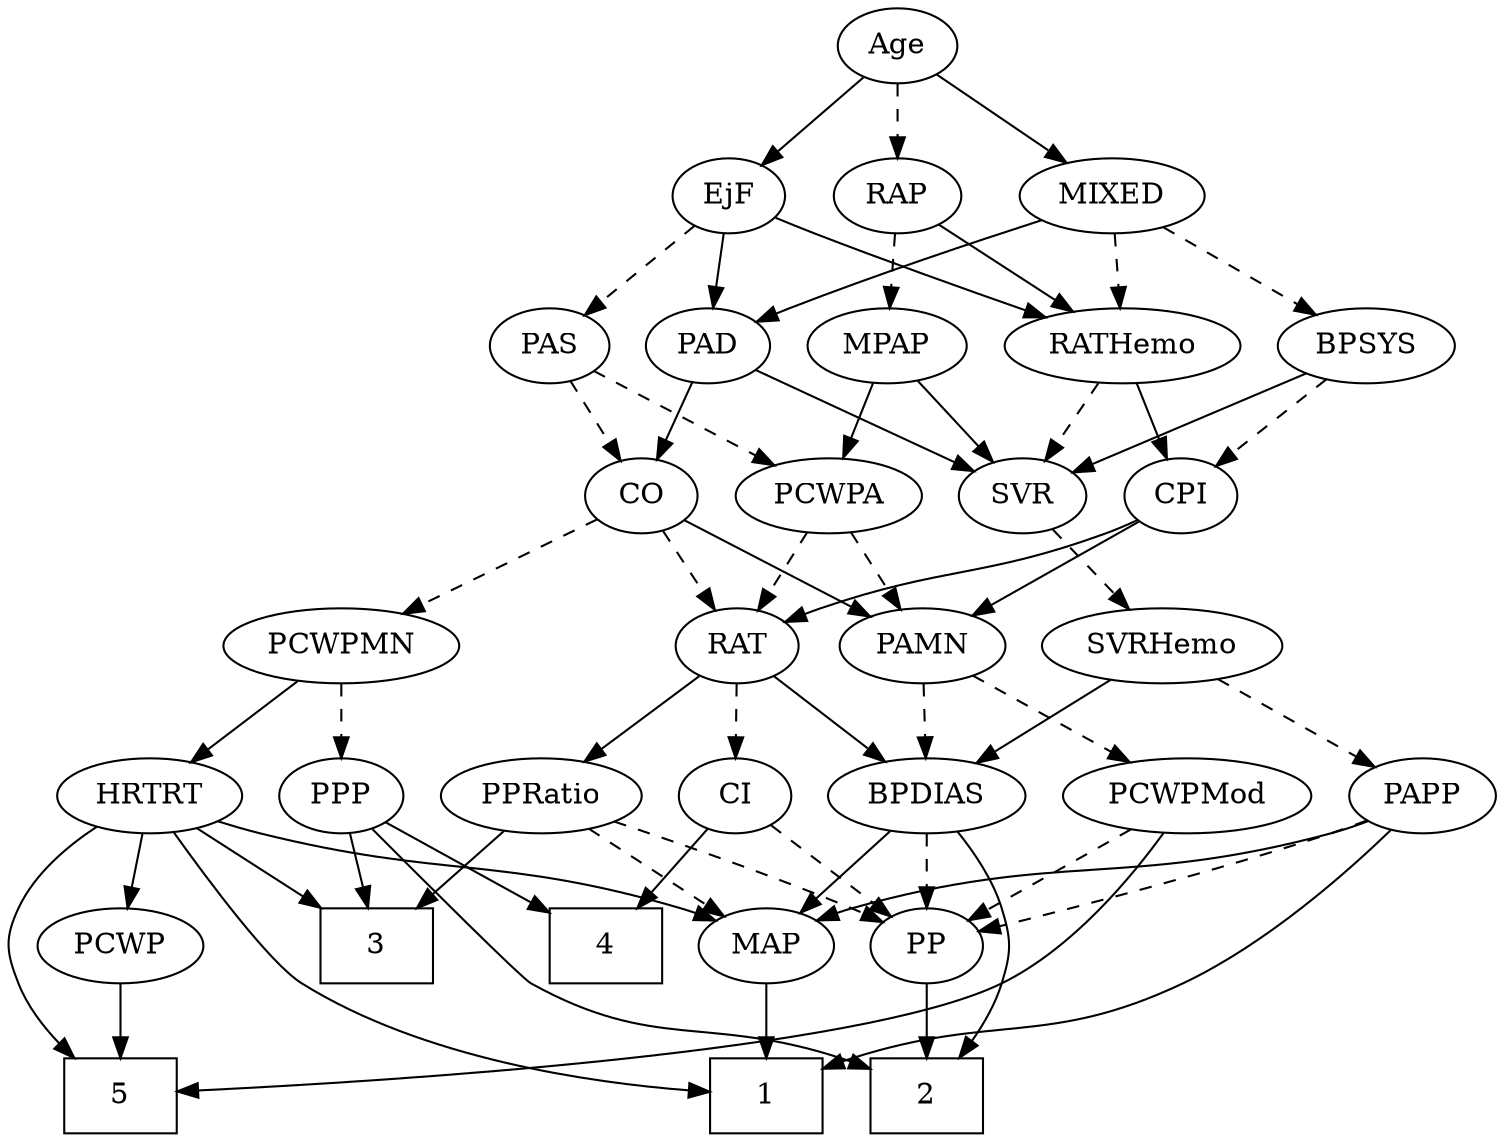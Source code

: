 strict digraph {
	graph [bb="0,0,693.94,540"];
	node [label="\N"];
	1	[height=0.5,
		pos="377.1,18",
		shape=box,
		width=0.75];
	2	[height=0.5,
		pos="453.1,18",
		shape=box,
		width=0.75];
	3	[height=0.5,
		pos="191.1,90",
		shape=box,
		width=0.75];
	4	[height=0.5,
		pos="301.1,90",
		shape=box,
		width=0.75];
	5	[height=0.5,
		pos="98.097,18",
		shape=box,
		width=0.75];
	Age	[height=0.5,
		pos="438.1,522",
		width=0.75];
	EjF	[height=0.5,
		pos="361.1,450",
		width=0.75];
	Age -> EjF	[pos="e,376.39,464.91 422.51,506.83 411.48,496.81 396.51,483.19 384.1,471.92",
		style=solid];
	RAP	[height=0.5,
		pos="438.1,450",
		width=0.77632];
	Age -> RAP	[pos="e,438.1,468.1 438.1,503.7 438.1,495.98 438.1,486.71 438.1,478.11",
		style=dashed];
	MIXED	[height=0.5,
		pos="532.1,450",
		width=1.1193];
	Age -> MIXED	[pos="e,512.22,465.8 455.78,507.83 469.33,497.74 488.3,483.62 503.93,471.98",
		style=solid];
	PAD	[height=0.5,
		pos="352.1,378",
		width=0.79437];
	EjF -> PAD	[pos="e,354.32,396.28 358.92,432.05 357.93,424.35 356.73,415.03 355.62,406.36",
		style=solid];
	PAS	[height=0.5,
		pos="278.1,378",
		width=0.75];
	EjF -> PAS	[pos="e,294.18,392.56 344.7,435.17 332.46,424.85 315.54,410.58 301.83,399.01",
		style=dashed];
	RATHemo	[height=0.5,
		pos="536.1,378",
		width=1.3721];
	EjF -> RATHemo	[pos="e,503.26,391.6 383.48,439.36 389.21,436.93 395.37,434.34 401.1,432 432.03,419.36 467.17,405.58 493.84,395.24",
		style=solid];
	MPAP	[height=0.5,
		pos="434.1,378",
		width=0.97491];
	RAP -> MPAP	[pos="e,435.07,396.1 437.11,431.7 436.67,423.98 436.14,414.71 435.65,406.11",
		style=dashed];
	RAP -> RATHemo	[pos="e,514.47,394.45 456.07,436.16 470.09,426.14 489.88,412.02 506.26,400.31",
		style=solid];
	BPSYS	[height=0.5,
		pos="641.1,378",
		width=1.0471];
	MIXED -> BPSYS	[pos="e,619.44,392.91 554.15,434.83 570.51,424.33 593,409.89 611.01,398.32",
		style=dashed];
	MIXED -> PAD	[pos="e,374.5,389.31 501.41,438.18 472.5,427.84 428.08,411.57 390.1,396 388.03,395.15 385.91,394.26 383.78,393.35",
		style=solid];
	MIXED -> RATHemo	[pos="e,535.12,396.1 533.09,431.7 533.53,423.98 534.06,414.71 534.55,406.11",
		style=dashed];
	SVR	[height=0.5,
		pos="492.1,306",
		width=0.77632];
	MPAP -> SVR	[pos="e,479.39,322.34 447.26,361.12 454.85,351.95 464.54,340.26 472.96,330.09",
		style=solid];
	PCWPA	[height=0.5,
		pos="404.1,306",
		width=1.1555];
	MPAP -> PCWPA	[pos="e,411.29,323.79 426.83,360.05 423.37,351.97 419.15,342.12 415.29,333.11",
		style=solid];
	CPI	[height=0.5,
		pos="565.1,306",
		width=0.75];
	BPSYS -> CPI	[pos="e,580.26,320.97 624.61,361.81 613.79,351.85 599.51,338.7 587.65,327.77",
		style=dashed];
	BPSYS -> SVR	[pos="e,514.35,317.46 615.14,364.81 589.64,352.82 550.68,334.52 523.45,321.73",
		style=solid];
	CO	[height=0.5,
		pos="317.1,306",
		width=0.75];
	PAD -> CO	[pos="e,325.33,323.47 343.8,360.41 339.66,352.13 334.56,341.92 329.93,332.66",
		style=solid];
	PAD -> SVR	[pos="e,470.38,317.86 373.97,366.06 397.4,354.35 434.76,335.67 461.18,322.46",
		style=solid];
	PAMN	[height=0.5,
		pos="446.1,234",
		width=1.011];
	CO -> PAMN	[pos="e,422.25,247.94 337.54,293.91 357.86,282.88 389.36,265.79 413.2,252.85",
		style=solid];
	RAT	[height=0.5,
		pos="362.1,234",
		width=0.75827];
	CO -> RAT	[pos="e,351.93,250.82 327.31,289.12 332.95,280.34 340.07,269.26 346.4,259.42",
		style=dashed];
	PCWPMN	[height=0.5,
		pos="191.1,234",
		width=1.3902];
	CO -> PCWPMN	[pos="e,217.42,249.63 296.85,293.75 277.9,283.22 249.17,267.26 226.44,254.63",
		style=dashed];
	PAS -> CO	[pos="e,308.1,323.15 287.14,360.76 291.92,352.19 297.88,341.49 303.22,331.9",
		style=dashed];
	PAS -> PCWPA	[pos="e,379.58,320.62 298.34,365.75 317.87,354.9 347.78,338.29 370.81,325.49",
		style=dashed];
	PCWPMod	[height=0.5,
		pos="560.1,162",
		width=1.4443];
	PAMN -> PCWPMod	[pos="e,535.41,178.16 468.08,219.5 484.72,209.28 507.87,195.07 526.79,183.45",
		style=dashed];
	BPDIAS	[height=0.5,
		pos="448.1,162",
		width=1.1735];
	PAMN -> BPDIAS	[pos="e,447.61,180.1 446.59,215.7 446.81,207.98 447.08,198.71 447.32,190.11",
		style=dashed];
	RATHemo -> CPI	[pos="e,558.14,323.79 543.12,360.05 546.47,351.97 550.55,342.12 554.28,333.11",
		style=solid];
	RATHemo -> SVR	[pos="e,502.05,322.83 525.45,360.05 520.05,351.47 513.4,340.89 507.46,331.44",
		style=dashed];
	CPI -> PAMN	[pos="e,468.62,248.25 545.45,293.44 526.96,282.57 498.98,266.11 477.42,253.43",
		style=solid];
	CPI -> RAT	[pos="e,383.75,245.06 544.03,294.33 539.19,292.08 534.02,289.84 529.1,288 473.74,267.31 456.76,271.85 401.1,252 398.51,251.08 395.86,250.07 \
393.2,249.01",
		style=solid];
	RAT -> BPDIAS	[pos="e,429.17,178.41 378.68,219.5 390.76,209.67 407.37,196.15 421.32,184.79",
		style=solid];
	PPRatio	[height=0.5,
		pos="276.1,162",
		width=1.1013];
	RAT -> PPRatio	[pos="e,294.72,178.16 345.52,219.5 333.36,209.61 316.6,195.96 302.59,184.56",
		style=solid];
	CI	[height=0.5,
		pos="361.1,162",
		width=0.75];
	RAT -> CI	[pos="e,361.34,180.1 361.85,215.7 361.74,207.98 361.61,198.71 361.48,190.11",
		style=dashed];
	SVRHemo	[height=0.5,
		pos="550.1,234",
		width=1.3902];
	SVR -> SVRHemo	[pos="e,536.32,251.63 504.68,289.81 512.04,280.93 521.51,269.5 529.89,259.39",
		style=dashed];
	PCWPMod -> 5	[pos="e,125.37,20.081 551.73,143.96 540.55,123.19 518.67,88.777 489.1,72 429.04,37.927 221.11,24.651 135.44,20.547",
		style=solid];
	PP	[height=0.5,
		pos="453.1,90",
		width=0.75];
	PCWPMod -> PP	[pos="e,471.65,103.14 536.88,145.81 520.24,134.92 497.76,120.22 480.28,108.78",
		style=dashed];
	PCWPA -> PAMN	[pos="e,436.21,251.47 414.05,288.41 419.12,279.95 425.4,269.49 431.05,260.08",
		style=dashed];
	PCWPA -> RAT	[pos="e,371.69,250.99 394.14,288.41 389,279.83 382.61,269.19 376.9,259.67",
		style=dashed];
	PPP	[height=0.5,
		pos="191.1,162",
		width=0.75];
	PCWPMN -> PPP	[pos="e,191.1,180.1 191.1,215.7 191.1,207.98 191.1,198.71 191.1,190.11",
		style=dashed];
	HRTRT	[height=0.5,
		pos="106.1,162",
		width=1.1013];
	PCWPMN -> HRTRT	[pos="e,124.43,178.1 171.81,217.12 160.16,207.52 145.15,195.16 132.41,184.67",
		style=solid];
	SVRHemo -> BPDIAS	[pos="e,469.49,177.68 527.96,217.81 513.33,207.77 493.97,194.48 477.98,183.5",
		style=solid];
	PAPP	[height=0.5,
		pos="662.1,162",
		width=0.88464];
	SVRHemo -> PAPP	[pos="e,641.39,175.94 573.85,218.15 591.07,207.39 614.45,192.78 632.82,181.3",
		style=dashed];
	BPDIAS -> 2	[pos="e,468.71,36.226 464.99,145.07 474.03,135.34 484.28,122.09 489.1,108 494.27,92.859 493.8,87.293 489.1,72 486.09,62.215 480.59,52.616 \
474.78,44.334",
		style=solid];
	MAP	[height=0.5,
		pos="377.1,90",
		width=0.84854];
	BPDIAS -> MAP	[pos="e,392.17,105.86 431.99,145.12 422.37,135.64 410.02,123.46 399.47,113.06",
		style=solid];
	BPDIAS -> PP	[pos="e,451.88,108.1 449.33,143.7 449.88,135.98 450.55,126.71 451.16,118.11",
		style=dashed];
	MAP -> 1	[pos="e,377.1,36.104 377.1,71.697 377.1,63.983 377.1,54.712 377.1,46.112",
		style=solid];
	PP -> 2	[pos="e,453.1,36.104 453.1,71.697 453.1,63.983 453.1,54.712 453.1,46.112",
		style=solid];
	PPP -> 2	[pos="e,425.78,31.305 202.18,145.42 218.73,122.58 249.58,81.681 265.1,72 322.53,36.162 348.84,57.31 413.1,36 414.14,35.656 415.18,35.296 \
416.24,34.923",
		style=solid];
	PPP -> 3	[pos="e,191.1,108.1 191.1,143.7 191.1,135.98 191.1,126.71 191.1,118.11",
		style=solid];
	PPP -> 4	[pos="e,274.33,108.03 210.26,148.81 225.56,139.07 247.42,125.16 265.86,113.42",
		style=solid];
	PPRatio -> 3	[pos="e,211.89,108.13 257.65,145.81 246.6,136.71 232.31,124.94 219.8,114.64",
		style=solid];
	PPRatio -> MAP	[pos="e,357.9,104.3 297.02,146.5 312.28,135.92 333.09,121.5 349.67,110.01",
		style=dashed];
	PPRatio -> PP	[pos="e,431.91,101.36 306.63,150.34 335.39,140.1 379.53,123.9 417.1,108 418.91,107.23 420.77,106.42 422.63,105.6",
		style=dashed];
	PCWP	[height=0.5,
		pos="35.097,90",
		width=0.97491];
	PCWP -> 5	[pos="e,82.382,36.461 49.079,73.465 56.859,64.82 66.73,53.852 75.572,44.028",
		style=solid];
	CI -> 4	[pos="e,315.78,108.13 348.08,145.81 340.57,137.05 330.95,125.83 322.37,115.82",
		style=solid];
	CI -> PP	[pos="e,435.87,104.11 378.4,147.83 392.28,137.27 411.96,122.3 427.64,110.37",
		style=dashed];
	PAPP -> 1	[pos="e,404.41,31.317 649.76,145.2 633.16,125.06 601.72,90.652 567.1,72 506.74,39.482 482.2,57.483 417.1,36 416.06,35.657 415.01,35.299 \
413.95,34.927",
		style=solid];
	PAPP -> MAP	[pos="e,400.46,101.98 638.13,150.04 632.62,147.8 626.72,145.64 621.1,144 532.71,118.21 505.37,134.17 417.1,108 414.69,107.29 412.24,106.47 \
409.78,105.59",
		style=solid];
	PAPP -> PP	[pos="e,477.52,97.977 637.52,150.4 632.14,148.2 626.45,145.95 621.1,144 575.39,127.35 521.63,110.93 487.47,100.88",
		style=dashed];
	HRTRT -> 1	[pos="e,349.89,18.697 110.78,144.12 117.3,123.85 131.1,90.276 155.1,72 209.75,30.37 292.21,20.819 339.74,18.99",
		style=solid];
	HRTRT -> 3	[pos="e,170.3,108.13 124.54,145.81 135.6,136.71 149.89,124.94 162.39,114.64",
		style=solid];
	HRTRT -> 5	[pos="e,99.065,36.189 105.13,143.87 103.77,119.67 101.26,75.211 99.64,46.393",
		style=solid];
	HRTRT -> MAP	[pos="e,353.71,101.89 135.69,149.99 142.04,147.84 148.75,145.72 155.1,144 234.68,122.43 258.29,132.26 337.1,108 339.49,107.26 341.94,106.43 \
344.39,105.54",
		style=solid];
	HRTRT -> PCWP	[pos="e,50.81,106.49 90.34,145.46 80.872,136.13 68.657,124.09 58.121,113.7",
		style=solid];
}
